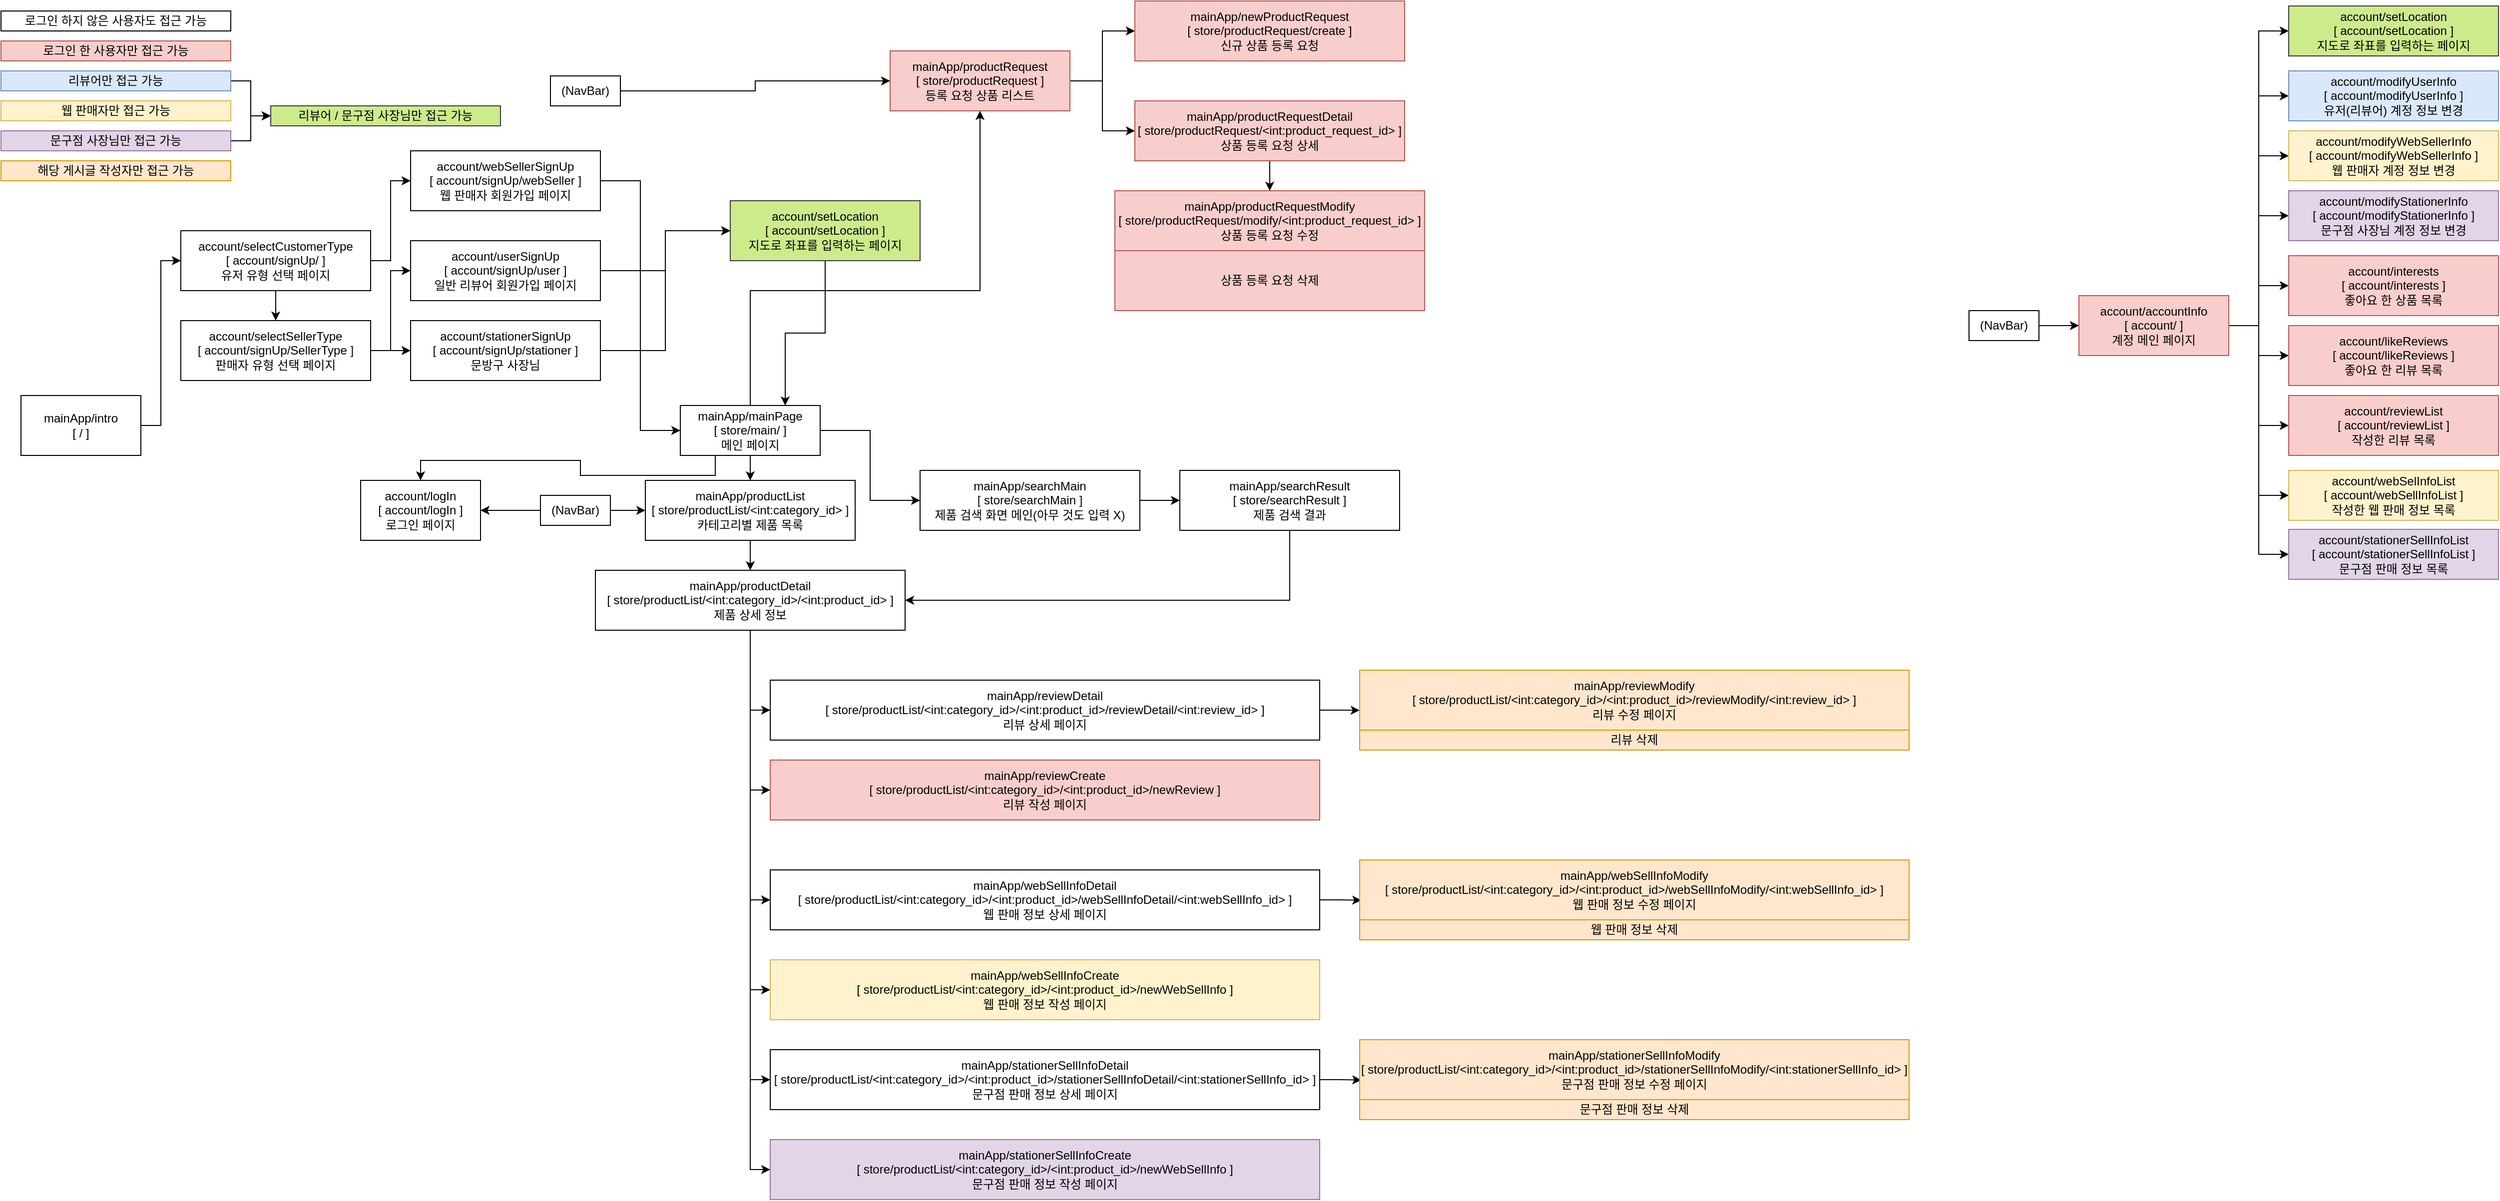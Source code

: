<mxfile version="12.9.13" type="device"><diagram id="B7RVDY_kOCtZXWmMoHsU" name="페이지-1"><mxGraphModel dx="1422" dy="817" grid="1" gridSize="10" guides="1" tooltips="1" connect="1" arrows="1" fold="1" page="1" pageScale="1" pageWidth="1400" pageHeight="850" math="0" shadow="0"><root><mxCell id="0"/><mxCell id="1" parent="0"/><mxCell id="6FYjIWbP3FJpxzAUgodt-9" style="edgeStyle=orthogonalEdgeStyle;rounded=0;orthogonalLoop=1;jettySize=auto;html=1;exitX=1;exitY=0.5;exitDx=0;exitDy=0;entryX=0;entryY=0.5;entryDx=0;entryDy=0;" parent="1" source="6FYjIWbP3FJpxzAUgodt-1" target="6FYjIWbP3FJpxzAUgodt-2" edge="1"><mxGeometry relative="1" as="geometry"/></mxCell><mxCell id="6FYjIWbP3FJpxzAUgodt-1" value="mainApp/intro&lt;br&gt;[ / ]" style="rounded=0;whiteSpace=wrap;html=1;" parent="1" vertex="1"><mxGeometry x="30" y="395" width="120" height="60" as="geometry"/></mxCell><mxCell id="6FYjIWbP3FJpxzAUgodt-35" style="edgeStyle=orthogonalEdgeStyle;rounded=0;orthogonalLoop=1;jettySize=auto;html=1;exitX=0.5;exitY=1;exitDx=0;exitDy=0;entryX=0.5;entryY=0;entryDx=0;entryDy=0;" parent="1" source="6FYjIWbP3FJpxzAUgodt-11" target="6FYjIWbP3FJpxzAUgodt-31" edge="1"><mxGeometry relative="1" as="geometry"/></mxCell><mxCell id="6FYjIWbP3FJpxzAUgodt-80" style="edgeStyle=orthogonalEdgeStyle;rounded=0;orthogonalLoop=1;jettySize=auto;html=1;exitX=1;exitY=0.5;exitDx=0;exitDy=0;entryX=0;entryY=0.5;entryDx=0;entryDy=0;" parent="1" source="6FYjIWbP3FJpxzAUgodt-11" target="6FYjIWbP3FJpxzAUgodt-29" edge="1"><mxGeometry relative="1" as="geometry"/></mxCell><mxCell id="6FYjIWbP3FJpxzAUgodt-119" style="edgeStyle=orthogonalEdgeStyle;rounded=0;orthogonalLoop=1;jettySize=auto;html=1;exitX=0.5;exitY=0;exitDx=0;exitDy=0;entryX=0.5;entryY=1;entryDx=0;entryDy=0;" parent="1" source="6FYjIWbP3FJpxzAUgodt-11" target="6FYjIWbP3FJpxzAUgodt-15" edge="1"><mxGeometry relative="1" as="geometry"><Array as="points"><mxPoint x="760" y="290"/><mxPoint x="990" y="290"/></Array></mxGeometry></mxCell><mxCell id="6FYjIWbP3FJpxzAUgodt-122" style="edgeStyle=orthogonalEdgeStyle;rounded=0;orthogonalLoop=1;jettySize=auto;html=1;exitX=0.25;exitY=1;exitDx=0;exitDy=0;entryX=0.5;entryY=0;entryDx=0;entryDy=0;" parent="1" source="6FYjIWbP3FJpxzAUgodt-11" target="6FYjIWbP3FJpxzAUgodt-120" edge="1"><mxGeometry relative="1" as="geometry"/></mxCell><mxCell id="6FYjIWbP3FJpxzAUgodt-11" value="mainApp/mainPage&lt;br&gt;[ store/main/ ]&lt;br&gt;메인 페이지" style="rounded=0;whiteSpace=wrap;html=1;" parent="1" vertex="1"><mxGeometry x="690" y="405" width="140" height="50" as="geometry"/></mxCell><mxCell id="6FYjIWbP3FJpxzAUgodt-12" style="edgeStyle=orthogonalEdgeStyle;rounded=0;orthogonalLoop=1;jettySize=auto;html=1;exitX=1;exitY=0.5;exitDx=0;exitDy=0;entryX=0;entryY=0.5;entryDx=0;entryDy=0;" parent="1" source="6FYjIWbP3FJpxzAUgodt-3" target="6FYjIWbP3FJpxzAUgodt-11" edge="1"><mxGeometry relative="1" as="geometry"/></mxCell><mxCell id="6FYjIWbP3FJpxzAUgodt-22" style="edgeStyle=orthogonalEdgeStyle;rounded=0;orthogonalLoop=1;jettySize=auto;html=1;exitX=1;exitY=0.5;exitDx=0;exitDy=0;" parent="1" source="6FYjIWbP3FJpxzAUgodt-15" target="6FYjIWbP3FJpxzAUgodt-17" edge="1"><mxGeometry relative="1" as="geometry"/></mxCell><mxCell id="6FYjIWbP3FJpxzAUgodt-23" style="edgeStyle=orthogonalEdgeStyle;rounded=0;orthogonalLoop=1;jettySize=auto;html=1;exitX=1;exitY=0.5;exitDx=0;exitDy=0;entryX=0;entryY=0.5;entryDx=0;entryDy=0;" parent="1" source="6FYjIWbP3FJpxzAUgodt-15" target="6FYjIWbP3FJpxzAUgodt-16" edge="1"><mxGeometry relative="1" as="geometry"/></mxCell><mxCell id="6FYjIWbP3FJpxzAUgodt-15" value="mainApp/productRequest&lt;br&gt;[ store/productRequest ]&lt;br&gt;등록 요청 상품 리스트" style="rounded=0;whiteSpace=wrap;html=1;fillColor=#f8cecc;strokeColor=#b85450;" parent="1" vertex="1"><mxGeometry x="900" y="50" width="180" height="60" as="geometry"/></mxCell><mxCell id="6FYjIWbP3FJpxzAUgodt-16" value="mainApp/newProductRequest&lt;br&gt;[ store/productRequest/create ]&lt;br&gt;신규 상품 등록 요청" style="rounded=0;whiteSpace=wrap;html=1;fillColor=#f8cecc;strokeColor=#b85450;" parent="1" vertex="1"><mxGeometry x="1145" width="270" height="60" as="geometry"/></mxCell><mxCell id="6FYjIWbP3FJpxzAUgodt-40" style="edgeStyle=orthogonalEdgeStyle;rounded=0;orthogonalLoop=1;jettySize=auto;html=1;exitX=0.5;exitY=1;exitDx=0;exitDy=0;entryX=0.5;entryY=0;entryDx=0;entryDy=0;" parent="1" source="6FYjIWbP3FJpxzAUgodt-17" edge="1" target="6FYjIWbP3FJpxzAUgodt-18"><mxGeometry relative="1" as="geometry"><mxPoint x="1049.857" y="200" as="targetPoint"/></mxGeometry></mxCell><mxCell id="6FYjIWbP3FJpxzAUgodt-17" value="mainApp/productRequestDetail&lt;br&gt;[ store/productRequest/&amp;lt;int:product_request_id&amp;gt; ]&lt;br&gt;상품 등록 요청 상세" style="rounded=0;whiteSpace=wrap;html=1;fillColor=#f8cecc;strokeColor=#b85450;" parent="1" vertex="1"><mxGeometry x="1145" y="100" width="270" height="60" as="geometry"/></mxCell><mxCell id="6FYjIWbP3FJpxzAUgodt-20" value="" style="group;fillColor=#f8cecc;strokeColor=#b85450;" parent="1" vertex="1" connectable="0"><mxGeometry x="1125" y="190" width="310" height="120" as="geometry"/></mxCell><mxCell id="6FYjIWbP3FJpxzAUgodt-18" value="mainApp/productRequestModify&lt;br&gt;[ store/productRequest/modify/&amp;lt;int:product_request_id&amp;gt; ]&lt;br&gt;상품 등록 요청 수정" style="rounded=0;whiteSpace=wrap;html=1;fillColor=#f8cecc;strokeColor=#b85450;" parent="6FYjIWbP3FJpxzAUgodt-20" vertex="1"><mxGeometry width="310" height="60" as="geometry"/></mxCell><mxCell id="6FYjIWbP3FJpxzAUgodt-19" value="상품 등록 요청 삭제" style="rounded=0;whiteSpace=wrap;html=1;fillColor=#f8cecc;strokeColor=#b85450;" parent="6FYjIWbP3FJpxzAUgodt-20" vertex="1"><mxGeometry y="60" width="310" height="60" as="geometry"/></mxCell><mxCell id="6FYjIWbP3FJpxzAUgodt-82" style="edgeStyle=orthogonalEdgeStyle;rounded=0;orthogonalLoop=1;jettySize=auto;html=1;exitX=1;exitY=0.5;exitDx=0;exitDy=0;entryX=0;entryY=0.5;entryDx=0;entryDy=0;" parent="1" source="6FYjIWbP3FJpxzAUgodt-29" target="6FYjIWbP3FJpxzAUgodt-81" edge="1"><mxGeometry relative="1" as="geometry"/></mxCell><mxCell id="6FYjIWbP3FJpxzAUgodt-29" value="mainApp/searchMain&lt;br&gt;[ store/searchMain ]&lt;br&gt;제품 검색 화면 메인(아무 것도 입력 X)" style="rounded=0;whiteSpace=wrap;html=1;" parent="1" vertex="1"><mxGeometry x="930" y="470" width="220" height="60" as="geometry"/></mxCell><mxCell id="6FYjIWbP3FJpxzAUgodt-36" style="edgeStyle=orthogonalEdgeStyle;rounded=0;orthogonalLoop=1;jettySize=auto;html=1;exitX=0.5;exitY=1;exitDx=0;exitDy=0;entryX=0.5;entryY=0;entryDx=0;entryDy=0;" parent="1" source="6FYjIWbP3FJpxzAUgodt-31" target="6FYjIWbP3FJpxzAUgodt-33" edge="1"><mxGeometry relative="1" as="geometry"/></mxCell><mxCell id="6FYjIWbP3FJpxzAUgodt-31" value="mainApp/productList&lt;br&gt;[ store/productList/&amp;lt;int:category_id&amp;gt; ]&lt;br&gt;카테고리별 제품 목록" style="rounded=0;whiteSpace=wrap;html=1;" parent="1" vertex="1"><mxGeometry x="655" y="480" width="210" height="60" as="geometry"/></mxCell><mxCell id="6FYjIWbP3FJpxzAUgodt-43" style="edgeStyle=orthogonalEdgeStyle;rounded=0;orthogonalLoop=1;jettySize=auto;html=1;exitX=0.5;exitY=1;exitDx=0;exitDy=0;entryX=0;entryY=0.5;entryDx=0;entryDy=0;" parent="1" source="6FYjIWbP3FJpxzAUgodt-33" target="6FYjIWbP3FJpxzAUgodt-42" edge="1"><mxGeometry relative="1" as="geometry"/></mxCell><mxCell id="6FYjIWbP3FJpxzAUgodt-44" style="edgeStyle=orthogonalEdgeStyle;rounded=0;orthogonalLoop=1;jettySize=auto;html=1;exitX=0.5;exitY=1;exitDx=0;exitDy=0;entryX=0;entryY=0.5;entryDx=0;entryDy=0;" parent="1" source="6FYjIWbP3FJpxzAUgodt-33" target="6FYjIWbP3FJpxzAUgodt-41" edge="1"><mxGeometry relative="1" as="geometry"/></mxCell><mxCell id="6FYjIWbP3FJpxzAUgodt-49" style="edgeStyle=orthogonalEdgeStyle;rounded=0;orthogonalLoop=1;jettySize=auto;html=1;exitX=0.5;exitY=1;exitDx=0;exitDy=0;entryX=0;entryY=0.5;entryDx=0;entryDy=0;" parent="1" source="6FYjIWbP3FJpxzAUgodt-33" target="6FYjIWbP3FJpxzAUgodt-47" edge="1"><mxGeometry relative="1" as="geometry"/></mxCell><mxCell id="6FYjIWbP3FJpxzAUgodt-50" style="edgeStyle=orthogonalEdgeStyle;rounded=0;orthogonalLoop=1;jettySize=auto;html=1;exitX=0.5;exitY=1;exitDx=0;exitDy=0;entryX=0;entryY=0.5;entryDx=0;entryDy=0;" parent="1" source="6FYjIWbP3FJpxzAUgodt-33" target="6FYjIWbP3FJpxzAUgodt-48" edge="1"><mxGeometry relative="1" as="geometry"/></mxCell><mxCell id="6FYjIWbP3FJpxzAUgodt-53" style="edgeStyle=orthogonalEdgeStyle;rounded=0;orthogonalLoop=1;jettySize=auto;html=1;exitX=0.5;exitY=1;exitDx=0;exitDy=0;entryX=0;entryY=0.5;entryDx=0;entryDy=0;" parent="1" source="6FYjIWbP3FJpxzAUgodt-33" target="6FYjIWbP3FJpxzAUgodt-51" edge="1"><mxGeometry relative="1" as="geometry"/></mxCell><mxCell id="6FYjIWbP3FJpxzAUgodt-54" style="edgeStyle=orthogonalEdgeStyle;rounded=0;orthogonalLoop=1;jettySize=auto;html=1;exitX=0.5;exitY=1;exitDx=0;exitDy=0;entryX=0;entryY=0.5;entryDx=0;entryDy=0;" parent="1" source="6FYjIWbP3FJpxzAUgodt-33" target="6FYjIWbP3FJpxzAUgodt-52" edge="1"><mxGeometry relative="1" as="geometry"/></mxCell><mxCell id="6FYjIWbP3FJpxzAUgodt-33" value="mainApp/productDetail&lt;br&gt;[ store/productList/&amp;lt;int:category_id&amp;gt;/&amp;lt;int:product_id&amp;gt; ]&lt;br&gt;제품 상세 정보" style="rounded=0;whiteSpace=wrap;html=1;" parent="1" vertex="1"><mxGeometry x="605" y="570" width="310" height="60" as="geometry"/></mxCell><mxCell id="6FYjIWbP3FJpxzAUgodt-70" style="edgeStyle=orthogonalEdgeStyle;rounded=0;orthogonalLoop=1;jettySize=auto;html=1;exitX=1;exitY=0.5;exitDx=0;exitDy=0;" parent="1" source="6FYjIWbP3FJpxzAUgodt-41" edge="1"><mxGeometry relative="1" as="geometry"><mxPoint x="1370" y="710.2" as="targetPoint"/></mxGeometry></mxCell><mxCell id="6FYjIWbP3FJpxzAUgodt-41" value="mainApp/reviewDetail&lt;br&gt;[ store/productList/&amp;lt;int:category_id&amp;gt;/&amp;lt;int:product_id&amp;gt;/reviewDetail/&amp;lt;int:review_id&amp;gt; ]&lt;br&gt;리뷰 상세 페이지" style="rounded=0;whiteSpace=wrap;html=1;" parent="1" vertex="1"><mxGeometry x="780" y="680" width="550" height="60" as="geometry"/></mxCell><mxCell id="6FYjIWbP3FJpxzAUgodt-42" value="mainApp/reviewCreate&lt;br&gt;[ store/productList/&amp;lt;int:category_id&amp;gt;/&amp;lt;int:product_id&amp;gt;/newReview ]&lt;br&gt;리뷰 작성 페이지" style="rounded=0;whiteSpace=wrap;html=1;fillColor=#f8cecc;strokeColor=#b85450;" parent="1" vertex="1"><mxGeometry x="780" y="760" width="550" height="60" as="geometry"/></mxCell><mxCell id="6FYjIWbP3FJpxzAUgodt-79" style="edgeStyle=orthogonalEdgeStyle;rounded=0;orthogonalLoop=1;jettySize=auto;html=1;exitX=1;exitY=0.5;exitDx=0;exitDy=0;entryX=0.003;entryY=0.674;entryDx=0;entryDy=0;entryPerimeter=0;" parent="1" source="6FYjIWbP3FJpxzAUgodt-47" target="6FYjIWbP3FJpxzAUgodt-63" edge="1"><mxGeometry relative="1" as="geometry"/></mxCell><mxCell id="6FYjIWbP3FJpxzAUgodt-47" value="mainApp/webSellInfoDetail&lt;br&gt;[ store/productList/&amp;lt;int:category_id&amp;gt;/&amp;lt;int:product_id&amp;gt;/webSellInfoDetail/&amp;lt;int:webSellInfo_id&amp;gt; ]&lt;br&gt;웹 판매 정보 상세 페이지" style="rounded=0;whiteSpace=wrap;html=1;" parent="1" vertex="1"><mxGeometry x="780" y="870" width="550" height="60" as="geometry"/></mxCell><mxCell id="6FYjIWbP3FJpxzAUgodt-48" value="mainApp/webSellInfoCreate&lt;br&gt;[ store/productList/&amp;lt;int:category_id&amp;gt;/&amp;lt;int:product_id&amp;gt;/newWebSellInfo ]&lt;br&gt;웹 판매 정보 작성 페이지" style="rounded=0;whiteSpace=wrap;html=1;fillColor=#fff2cc;strokeColor=#d6b656;" parent="1" vertex="1"><mxGeometry x="780" y="960" width="550" height="60" as="geometry"/></mxCell><mxCell id="6FYjIWbP3FJpxzAUgodt-77" style="edgeStyle=orthogonalEdgeStyle;rounded=0;orthogonalLoop=1;jettySize=auto;html=1;exitX=1;exitY=0.5;exitDx=0;exitDy=0;entryX=0.003;entryY=0.674;entryDx=0;entryDy=0;entryPerimeter=0;" parent="1" source="6FYjIWbP3FJpxzAUgodt-51" target="6FYjIWbP3FJpxzAUgodt-66" edge="1"><mxGeometry relative="1" as="geometry"/></mxCell><mxCell id="6FYjIWbP3FJpxzAUgodt-51" value="mainApp/stationerSellInfoDetail&lt;br&gt;[ store/productList/&amp;lt;int:category_id&amp;gt;/&amp;lt;int:product_id&amp;gt;/stationerSellInfoDetail/&amp;lt;int:stationerSellInfo_id&amp;gt; ]&lt;br&gt;문구점 판매 정보 상세 페이지" style="rounded=0;whiteSpace=wrap;html=1;" parent="1" vertex="1"><mxGeometry x="780" y="1050" width="550" height="60" as="geometry"/></mxCell><mxCell id="6FYjIWbP3FJpxzAUgodt-52" value="mainApp/stationerSellInfoCreate&lt;br&gt;[ store/productList/&amp;lt;int:category_id&amp;gt;/&amp;lt;int:product_id&amp;gt;/newWebSellInfo ]&lt;br&gt;문구점 판매 정보 작성 페이지" style="rounded=0;whiteSpace=wrap;html=1;fillColor=#e1d5e7;strokeColor=#9673a6;" parent="1" vertex="1"><mxGeometry x="780" y="1140" width="550" height="60" as="geometry"/></mxCell><mxCell id="6FYjIWbP3FJpxzAUgodt-59" value="" style="group" parent="1" vertex="1" connectable="0"><mxGeometry x="1370" y="670" width="550" height="80" as="geometry"/></mxCell><mxCell id="6FYjIWbP3FJpxzAUgodt-57" value="mainApp/reviewModify&lt;br&gt;[ store/productList/&amp;lt;int:category_id&amp;gt;/&amp;lt;int:product_id&amp;gt;/reviewModify/&amp;lt;int:review_id&amp;gt; ]&lt;br&gt;리뷰 수정 페이지" style="rounded=0;whiteSpace=wrap;html=1;fillColor=#ffe6cc;strokeColor=#d79b00;" parent="6FYjIWbP3FJpxzAUgodt-59" vertex="1"><mxGeometry width="550" height="60" as="geometry"/></mxCell><mxCell id="6FYjIWbP3FJpxzAUgodt-58" value="리뷰 삭제" style="rounded=0;whiteSpace=wrap;html=1;fillColor=#ffe6cc;strokeColor=#d79b00;" parent="6FYjIWbP3FJpxzAUgodt-59" vertex="1"><mxGeometry y="60" width="550" height="20" as="geometry"/></mxCell><mxCell id="6FYjIWbP3FJpxzAUgodt-62" value="" style="group;fillColor=#ffe6cc;strokeColor=#d79b00;" parent="1" vertex="1" connectable="0"><mxGeometry x="1370" y="860" width="550" height="80" as="geometry"/></mxCell><mxCell id="6FYjIWbP3FJpxzAUgodt-63" value="mainApp/webSellInfoModify&lt;br&gt;[ store/productList/&amp;lt;int:category_id&amp;gt;/&amp;lt;int:product_id&amp;gt;/webSellInfoModify/&amp;lt;int:webSellInfo_id&amp;gt; ]&lt;br&gt;웹 판매 정보 수정 페이지" style="rounded=0;whiteSpace=wrap;html=1;fillColor=#ffe6cc;strokeColor=#d79b00;" parent="6FYjIWbP3FJpxzAUgodt-62" vertex="1"><mxGeometry width="550" height="60" as="geometry"/></mxCell><mxCell id="6FYjIWbP3FJpxzAUgodt-64" value="웹 판매 정보 삭제" style="rounded=0;whiteSpace=wrap;html=1;fillColor=#ffe6cc;strokeColor=#d79b00;" parent="6FYjIWbP3FJpxzAUgodt-62" vertex="1"><mxGeometry y="60" width="550" height="20" as="geometry"/></mxCell><mxCell id="6FYjIWbP3FJpxzAUgodt-65" value="" style="group" parent="1" vertex="1" connectable="0"><mxGeometry x="1370" y="1040" width="550" height="80" as="geometry"/></mxCell><mxCell id="6FYjIWbP3FJpxzAUgodt-66" value="mainApp/stationerSellInfoModify&lt;br&gt;[ store/productList/&amp;lt;int:category_id&amp;gt;/&amp;lt;int:product_id&amp;gt;/stationerSellInfoModify/&amp;lt;int:stationerSellInfo_id&amp;gt; ]&lt;br&gt;문구점 판매 정보 수정 페이지" style="rounded=0;whiteSpace=wrap;html=1;fillColor=#ffe6cc;strokeColor=#d79b00;" parent="6FYjIWbP3FJpxzAUgodt-65" vertex="1"><mxGeometry width="550" height="60" as="geometry"/></mxCell><mxCell id="6FYjIWbP3FJpxzAUgodt-67" value="문구점 판매 정보 삭제" style="rounded=0;whiteSpace=wrap;html=1;fillColor=#ffe6cc;strokeColor=#d79b00;" parent="6FYjIWbP3FJpxzAUgodt-65" vertex="1"><mxGeometry y="60" width="550" height="20" as="geometry"/></mxCell><mxCell id="6FYjIWbP3FJpxzAUgodt-71" value="로그인 한 사용자만 접근 가능" style="rounded=0;whiteSpace=wrap;html=1;fillColor=#f8cecc;strokeColor=#b85450;" parent="1" vertex="1"><mxGeometry x="10" y="40" width="230" height="20" as="geometry"/></mxCell><mxCell id="Ti_I5XKcDWeZlNSpRoD4-8" style="edgeStyle=orthogonalEdgeStyle;rounded=0;orthogonalLoop=1;jettySize=auto;html=1;exitX=1;exitY=0.5;exitDx=0;exitDy=0;entryX=0;entryY=0.5;entryDx=0;entryDy=0;" edge="1" parent="1" source="6FYjIWbP3FJpxzAUgodt-72" target="Ti_I5XKcDWeZlNSpRoD4-7"><mxGeometry relative="1" as="geometry"/></mxCell><mxCell id="6FYjIWbP3FJpxzAUgodt-72" value="리뷰어만 접근 가능" style="rounded=0;whiteSpace=wrap;html=1;fillColor=#dae8fc;strokeColor=#6c8ebf;" parent="1" vertex="1"><mxGeometry x="10" y="70" width="230" height="20" as="geometry"/></mxCell><mxCell id="6FYjIWbP3FJpxzAUgodt-73" value="웹 판매자만 접근 가능" style="rounded=0;whiteSpace=wrap;html=1;fillColor=#fff2cc;strokeColor=#d6b656;" parent="1" vertex="1"><mxGeometry x="10" y="100" width="230" height="20" as="geometry"/></mxCell><mxCell id="Ti_I5XKcDWeZlNSpRoD4-9" style="edgeStyle=orthogonalEdgeStyle;rounded=0;orthogonalLoop=1;jettySize=auto;html=1;exitX=1;exitY=0.5;exitDx=0;exitDy=0;entryX=0;entryY=0.5;entryDx=0;entryDy=0;" edge="1" parent="1" source="6FYjIWbP3FJpxzAUgodt-74" target="Ti_I5XKcDWeZlNSpRoD4-7"><mxGeometry relative="1" as="geometry"/></mxCell><mxCell id="6FYjIWbP3FJpxzAUgodt-74" value="문구점 사장님만 접근 가능" style="rounded=0;whiteSpace=wrap;html=1;fillColor=#e1d5e7;strokeColor=#9673a6;" parent="1" vertex="1"><mxGeometry x="10" y="130" width="230" height="20" as="geometry"/></mxCell><mxCell id="6FYjIWbP3FJpxzAUgodt-75" value="해당 게시글 작성자만 접근 가능" style="rounded=0;whiteSpace=wrap;html=1;fillColor=#ffe6cc;strokeColor=#d79b00;" parent="1" vertex="1"><mxGeometry x="10" y="160" width="230" height="20" as="geometry"/></mxCell><mxCell id="6FYjIWbP3FJpxzAUgodt-76" value="로그인 하지 않은 사용자도 접근 가능" style="rounded=0;whiteSpace=wrap;html=1;" parent="1" vertex="1"><mxGeometry x="10" y="10" width="230" height="20" as="geometry"/></mxCell><mxCell id="6FYjIWbP3FJpxzAUgodt-83" style="edgeStyle=orthogonalEdgeStyle;rounded=0;orthogonalLoop=1;jettySize=auto;html=1;exitX=0.5;exitY=1;exitDx=0;exitDy=0;entryX=1;entryY=0.5;entryDx=0;entryDy=0;" parent="1" source="6FYjIWbP3FJpxzAUgodt-81" target="6FYjIWbP3FJpxzAUgodt-33" edge="1"><mxGeometry relative="1" as="geometry"/></mxCell><mxCell id="6FYjIWbP3FJpxzAUgodt-81" value="mainApp/searchResult&lt;br&gt;[ store/searchResult ]&lt;br&gt;제품 검색 결과" style="rounded=0;whiteSpace=wrap;html=1;" parent="1" vertex="1"><mxGeometry x="1190" y="470" width="220" height="60" as="geometry"/></mxCell><mxCell id="6FYjIWbP3FJpxzAUgodt-91" style="edgeStyle=orthogonalEdgeStyle;rounded=0;orthogonalLoop=1;jettySize=auto;html=1;exitX=1;exitY=0.5;exitDx=0;exitDy=0;entryX=0;entryY=0.5;entryDx=0;entryDy=0;" parent="1" source="6FYjIWbP3FJpxzAUgodt-85" target="6FYjIWbP3FJpxzAUgodt-90" edge="1"><mxGeometry relative="1" as="geometry"/></mxCell><mxCell id="6FYjIWbP3FJpxzAUgodt-93" style="edgeStyle=orthogonalEdgeStyle;rounded=0;orthogonalLoop=1;jettySize=auto;html=1;exitX=1;exitY=0.5;exitDx=0;exitDy=0;entryX=0;entryY=0.5;entryDx=0;entryDy=0;" parent="1" source="6FYjIWbP3FJpxzAUgodt-85" target="6FYjIWbP3FJpxzAUgodt-89" edge="1"><mxGeometry relative="1" as="geometry"/></mxCell><mxCell id="6FYjIWbP3FJpxzAUgodt-94" style="edgeStyle=orthogonalEdgeStyle;rounded=0;orthogonalLoop=1;jettySize=auto;html=1;exitX=1;exitY=0.5;exitDx=0;exitDy=0;entryX=0;entryY=0.5;entryDx=0;entryDy=0;" parent="1" source="6FYjIWbP3FJpxzAUgodt-85" target="6FYjIWbP3FJpxzAUgodt-88" edge="1"><mxGeometry relative="1" as="geometry"/></mxCell><mxCell id="6FYjIWbP3FJpxzAUgodt-100" style="edgeStyle=orthogonalEdgeStyle;rounded=0;orthogonalLoop=1;jettySize=auto;html=1;exitX=1;exitY=0.5;exitDx=0;exitDy=0;entryX=0;entryY=0.5;entryDx=0;entryDy=0;" parent="1" source="6FYjIWbP3FJpxzAUgodt-85" target="6FYjIWbP3FJpxzAUgodt-86" edge="1"><mxGeometry relative="1" as="geometry"/></mxCell><mxCell id="6FYjIWbP3FJpxzAUgodt-101" style="edgeStyle=orthogonalEdgeStyle;rounded=0;orthogonalLoop=1;jettySize=auto;html=1;exitX=1;exitY=0.5;exitDx=0;exitDy=0;entryX=0;entryY=0.5;entryDx=0;entryDy=0;" parent="1" source="6FYjIWbP3FJpxzAUgodt-85" target="6FYjIWbP3FJpxzAUgodt-87" edge="1"><mxGeometry relative="1" as="geometry"/></mxCell><mxCell id="6FYjIWbP3FJpxzAUgodt-102" style="edgeStyle=orthogonalEdgeStyle;rounded=0;orthogonalLoop=1;jettySize=auto;html=1;exitX=1;exitY=0.5;exitDx=0;exitDy=0;entryX=0;entryY=0.5;entryDx=0;entryDy=0;" parent="1" source="6FYjIWbP3FJpxzAUgodt-85" target="6FYjIWbP3FJpxzAUgodt-95" edge="1"><mxGeometry relative="1" as="geometry"/></mxCell><mxCell id="6FYjIWbP3FJpxzAUgodt-103" style="edgeStyle=orthogonalEdgeStyle;rounded=0;orthogonalLoop=1;jettySize=auto;html=1;exitX=1;exitY=0.5;exitDx=0;exitDy=0;entryX=0;entryY=0.5;entryDx=0;entryDy=0;" parent="1" source="6FYjIWbP3FJpxzAUgodt-85" target="6FYjIWbP3FJpxzAUgodt-99" edge="1"><mxGeometry relative="1" as="geometry"/></mxCell><mxCell id="6FYjIWbP3FJpxzAUgodt-104" style="edgeStyle=orthogonalEdgeStyle;rounded=0;orthogonalLoop=1;jettySize=auto;html=1;exitX=1;exitY=0.5;exitDx=0;exitDy=0;entryX=0;entryY=0.5;entryDx=0;entryDy=0;" parent="1" source="6FYjIWbP3FJpxzAUgodt-85" target="6FYjIWbP3FJpxzAUgodt-98" edge="1"><mxGeometry relative="1" as="geometry"/></mxCell><mxCell id="Ti_I5XKcDWeZlNSpRoD4-11" style="edgeStyle=orthogonalEdgeStyle;rounded=0;orthogonalLoop=1;jettySize=auto;html=1;exitX=1;exitY=0.5;exitDx=0;exitDy=0;entryX=0;entryY=0.5;entryDx=0;entryDy=0;" edge="1" parent="1" source="6FYjIWbP3FJpxzAUgodt-85" target="Ti_I5XKcDWeZlNSpRoD4-10"><mxGeometry relative="1" as="geometry"/></mxCell><mxCell id="6FYjIWbP3FJpxzAUgodt-85" value="account/accountInfo&lt;br&gt;[ account/ ]&lt;br&gt;계정 메인 페이지" style="rounded=0;whiteSpace=wrap;html=1;fillColor=#f8cecc;strokeColor=#b85450;" parent="1" vertex="1"><mxGeometry x="2090" y="295" width="150" height="60" as="geometry"/></mxCell><mxCell id="6FYjIWbP3FJpxzAUgodt-86" value="account/interests&lt;br&gt;[ account/interests ]&lt;br&gt;좋아요 한 상품 목록" style="rounded=0;whiteSpace=wrap;html=1;fillColor=#f8cecc;strokeColor=#b85450;" parent="1" vertex="1"><mxGeometry x="2300" y="255" width="210" height="60" as="geometry"/></mxCell><mxCell id="6FYjIWbP3FJpxzAUgodt-87" value="account/likeReviews&lt;br&gt;[ account/likeReviews ]&lt;br&gt;좋아요 한 리뷰 목록" style="rounded=0;whiteSpace=wrap;html=1;fillColor=#f8cecc;strokeColor=#b85450;" parent="1" vertex="1"><mxGeometry x="2300" y="325" width="210" height="60" as="geometry"/></mxCell><mxCell id="6FYjIWbP3FJpxzAUgodt-88" value="account/modifyUserInfo&lt;br&gt;[ account/modifyUserInfo ]&lt;br&gt;유저(리뷰어) 계정 정보 변경" style="rounded=0;whiteSpace=wrap;html=1;fillColor=#dae8fc;strokeColor=#6c8ebf;" parent="1" vertex="1"><mxGeometry x="2300" y="70" width="210" height="50" as="geometry"/></mxCell><mxCell id="6FYjIWbP3FJpxzAUgodt-89" value="account/modifyWebSellerInfo&lt;br&gt;[ account/modifyWebSellerInfo ]&lt;br&gt;웹 판매자 계정 정보 변경" style="rounded=0;whiteSpace=wrap;html=1;fillColor=#fff2cc;strokeColor=#d6b656;" parent="1" vertex="1"><mxGeometry x="2300" y="130" width="210" height="50" as="geometry"/></mxCell><mxCell id="6FYjIWbP3FJpxzAUgodt-90" value="account/modifyStationerInfo&lt;br&gt;[ account/modifyStationerInfo ]&lt;br&gt;문구점 사장님 계정 정보 변경" style="rounded=0;whiteSpace=wrap;html=1;fillColor=#e1d5e7;strokeColor=#9673a6;" parent="1" vertex="1"><mxGeometry x="2300" y="190" width="210" height="50" as="geometry"/></mxCell><mxCell id="6FYjIWbP3FJpxzAUgodt-95" value="account/reviewList&lt;br&gt;[ account/reviewList ]&lt;br&gt;작성한 리뷰 목록" style="rounded=0;whiteSpace=wrap;html=1;fillColor=#f8cecc;strokeColor=#b85450;" parent="1" vertex="1"><mxGeometry x="2300" y="395" width="210" height="60" as="geometry"/></mxCell><mxCell id="6FYjIWbP3FJpxzAUgodt-98" value="account/stationerSellInfoList&lt;br&gt;[ account/stationerSellInfoList&amp;nbsp;]&lt;br&gt;문구점 판매 정보 목록" style="rounded=0;whiteSpace=wrap;html=1;fillColor=#e1d5e7;strokeColor=#9673a6;" parent="1" vertex="1"><mxGeometry x="2300" y="529" width="210" height="50" as="geometry"/></mxCell><mxCell id="6FYjIWbP3FJpxzAUgodt-99" value="account/webSelInfoList&lt;br&gt;[ account/webSellInfoList&amp;nbsp;]&lt;br&gt;작성한 웹 판매 정보 목록" style="rounded=0;whiteSpace=wrap;html=1;fillColor=#fff2cc;strokeColor=#d6b656;" parent="1" vertex="1"><mxGeometry x="2300" y="470" width="210" height="50" as="geometry"/></mxCell><mxCell id="6FYjIWbP3FJpxzAUgodt-106" style="edgeStyle=orthogonalEdgeStyle;rounded=0;orthogonalLoop=1;jettySize=auto;html=1;exitX=1;exitY=0.5;exitDx=0;exitDy=0;entryX=0;entryY=0.5;entryDx=0;entryDy=0;" parent="1" source="6FYjIWbP3FJpxzAUgodt-105" target="6FYjIWbP3FJpxzAUgodt-85" edge="1"><mxGeometry relative="1" as="geometry"/></mxCell><mxCell id="6FYjIWbP3FJpxzAUgodt-105" value="(NavBar)" style="rounded=0;whiteSpace=wrap;html=1;" parent="1" vertex="1"><mxGeometry x="1980" y="310" width="70" height="30" as="geometry"/></mxCell><mxCell id="6FYjIWbP3FJpxzAUgodt-108" style="edgeStyle=orthogonalEdgeStyle;rounded=0;orthogonalLoop=1;jettySize=auto;html=1;exitX=1;exitY=0.5;exitDx=0;exitDy=0;entryX=0;entryY=0.5;entryDx=0;entryDy=0;" parent="1" source="6FYjIWbP3FJpxzAUgodt-107" target="6FYjIWbP3FJpxzAUgodt-31" edge="1"><mxGeometry relative="1" as="geometry"/></mxCell><mxCell id="6FYjIWbP3FJpxzAUgodt-121" style="edgeStyle=orthogonalEdgeStyle;rounded=0;orthogonalLoop=1;jettySize=auto;html=1;exitX=0;exitY=0.5;exitDx=0;exitDy=0;entryX=1;entryY=0.5;entryDx=0;entryDy=0;" parent="1" source="6FYjIWbP3FJpxzAUgodt-107" target="6FYjIWbP3FJpxzAUgodt-120" edge="1"><mxGeometry relative="1" as="geometry"/></mxCell><mxCell id="6FYjIWbP3FJpxzAUgodt-107" value="(NavBar)" style="rounded=0;whiteSpace=wrap;html=1;" parent="1" vertex="1"><mxGeometry x="550" y="495" width="70" height="30" as="geometry"/></mxCell><mxCell id="6FYjIWbP3FJpxzAUgodt-114" style="edgeStyle=orthogonalEdgeStyle;rounded=0;orthogonalLoop=1;jettySize=auto;html=1;exitX=0.5;exitY=1;exitDx=0;exitDy=0;entryX=0.5;entryY=0;entryDx=0;entryDy=0;" parent="1" source="6FYjIWbP3FJpxzAUgodt-2" target="6FYjIWbP3FJpxzAUgodt-111" edge="1"><mxGeometry relative="1" as="geometry"/></mxCell><mxCell id="6FYjIWbP3FJpxzAUgodt-2" value="account/selectCustomerType&lt;br&gt;[ account/signUp/ ]&lt;br&gt;유저 유형 선택 페이지" style="rounded=0;whiteSpace=wrap;html=1;" parent="1" vertex="1"><mxGeometry x="190" y="230" width="190" height="60" as="geometry"/></mxCell><mxCell id="6FYjIWbP3FJpxzAUgodt-3" value="account/webSellerSignUp&lt;br&gt;[ account/signUp/webSeller ]&lt;br&gt;웹 판매자 회원가입 페이지" style="rounded=0;whiteSpace=wrap;html=1;" parent="1" vertex="1"><mxGeometry x="420" y="150" width="190" height="60" as="geometry"/></mxCell><mxCell id="6FYjIWbP3FJpxzAUgodt-7" style="edgeStyle=orthogonalEdgeStyle;rounded=0;orthogonalLoop=1;jettySize=auto;html=1;exitX=1;exitY=0.5;exitDx=0;exitDy=0;entryX=0;entryY=0.5;entryDx=0;entryDy=0;" parent="1" source="6FYjIWbP3FJpxzAUgodt-2" target="6FYjIWbP3FJpxzAUgodt-3" edge="1"><mxGeometry relative="1" as="geometry"/></mxCell><mxCell id="Ti_I5XKcDWeZlNSpRoD4-4" style="edgeStyle=orthogonalEdgeStyle;rounded=0;orthogonalLoop=1;jettySize=auto;html=1;exitX=1;exitY=0.5;exitDx=0;exitDy=0;entryX=0;entryY=0.5;entryDx=0;entryDy=0;" edge="1" parent="1" source="6FYjIWbP3FJpxzAUgodt-4" target="Ti_I5XKcDWeZlNSpRoD4-3"><mxGeometry relative="1" as="geometry"><mxPoint x="730" y="250" as="targetPoint"/></mxGeometry></mxCell><mxCell id="6FYjIWbP3FJpxzAUgodt-4" value="account/userSignUp&lt;br&gt;[ account/signUp/user ]&lt;br&gt;일반 리뷰어 회원가입 페이지" style="rounded=0;whiteSpace=wrap;html=1;" parent="1" vertex="1"><mxGeometry x="420" y="240" width="190" height="60" as="geometry"/></mxCell><mxCell id="Ti_I5XKcDWeZlNSpRoD4-5" style="edgeStyle=orthogonalEdgeStyle;rounded=0;orthogonalLoop=1;jettySize=auto;html=1;exitX=1;exitY=0.5;exitDx=0;exitDy=0;entryX=0;entryY=0.5;entryDx=0;entryDy=0;" edge="1" parent="1" source="6FYjIWbP3FJpxzAUgodt-5" target="Ti_I5XKcDWeZlNSpRoD4-3"><mxGeometry relative="1" as="geometry"/></mxCell><mxCell id="6FYjIWbP3FJpxzAUgodt-5" value="account/stationerSignUp&lt;br&gt;[ account/signUp/stationer ]&lt;br&gt;문방구 사장님" style="rounded=0;whiteSpace=wrap;html=1;" parent="1" vertex="1"><mxGeometry x="420" y="320" width="190" height="60" as="geometry"/></mxCell><mxCell id="6FYjIWbP3FJpxzAUgodt-112" style="edgeStyle=orthogonalEdgeStyle;rounded=0;orthogonalLoop=1;jettySize=auto;html=1;exitX=1;exitY=0.5;exitDx=0;exitDy=0;entryX=0;entryY=0.5;entryDx=0;entryDy=0;" parent="1" source="6FYjIWbP3FJpxzAUgodt-111" target="6FYjIWbP3FJpxzAUgodt-4" edge="1"><mxGeometry relative="1" as="geometry"/></mxCell><mxCell id="6FYjIWbP3FJpxzAUgodt-113" style="edgeStyle=orthogonalEdgeStyle;rounded=0;orthogonalLoop=1;jettySize=auto;html=1;exitX=1;exitY=0.5;exitDx=0;exitDy=0;entryX=0;entryY=0.5;entryDx=0;entryDy=0;" parent="1" source="6FYjIWbP3FJpxzAUgodt-111" target="6FYjIWbP3FJpxzAUgodt-5" edge="1"><mxGeometry relative="1" as="geometry"/></mxCell><mxCell id="6FYjIWbP3FJpxzAUgodt-111" value="account/selectSellerType&lt;br&gt;[ account/signUp/SellerType ]&lt;br&gt;판매자 유형 선택 페이지" style="rounded=0;whiteSpace=wrap;html=1;" parent="1" vertex="1"><mxGeometry x="190" y="320" width="190" height="60" as="geometry"/></mxCell><mxCell id="6FYjIWbP3FJpxzAUgodt-118" style="edgeStyle=orthogonalEdgeStyle;rounded=0;orthogonalLoop=1;jettySize=auto;html=1;exitX=1;exitY=0.5;exitDx=0;exitDy=0;entryX=0;entryY=0.5;entryDx=0;entryDy=0;" parent="1" source="6FYjIWbP3FJpxzAUgodt-115" target="6FYjIWbP3FJpxzAUgodt-15" edge="1"><mxGeometry relative="1" as="geometry"/></mxCell><mxCell id="6FYjIWbP3FJpxzAUgodt-115" value="(NavBar)" style="rounded=0;whiteSpace=wrap;html=1;" parent="1" vertex="1"><mxGeometry x="560" y="75" width="70" height="30" as="geometry"/></mxCell><mxCell id="6FYjIWbP3FJpxzAUgodt-120" value="account/logIn&lt;br&gt;[ account/logIn ]&lt;br&gt;로그인 페이지" style="rounded=0;whiteSpace=wrap;html=1;" parent="1" vertex="1"><mxGeometry x="370" y="480" width="120" height="60" as="geometry"/></mxCell><mxCell id="Ti_I5XKcDWeZlNSpRoD4-6" style="edgeStyle=orthogonalEdgeStyle;rounded=0;orthogonalLoop=1;jettySize=auto;html=1;exitX=0.5;exitY=1;exitDx=0;exitDy=0;entryX=0.75;entryY=0;entryDx=0;entryDy=0;" edge="1" parent="1" source="Ti_I5XKcDWeZlNSpRoD4-3" target="6FYjIWbP3FJpxzAUgodt-11"><mxGeometry relative="1" as="geometry"/></mxCell><mxCell id="Ti_I5XKcDWeZlNSpRoD4-3" value="account/setLocation&lt;br&gt;[ account/setLocation ]&lt;br&gt;지도로 좌표를 입력하는 페이지" style="rounded=0;whiteSpace=wrap;html=1;fillColor=#cdeb8b;strokeColor=#36393d;" vertex="1" parent="1"><mxGeometry x="740" y="200" width="190" height="60" as="geometry"/></mxCell><mxCell id="Ti_I5XKcDWeZlNSpRoD4-7" value="리뷰어 / 문구점 사장님만 접근 가능" style="rounded=0;whiteSpace=wrap;html=1;fillColor=#cdeb8b;strokeColor=#36393d;" vertex="1" parent="1"><mxGeometry x="280" y="105" width="230" height="20" as="geometry"/></mxCell><mxCell id="Ti_I5XKcDWeZlNSpRoD4-10" value="account/setLocation&lt;br&gt;[ account/setLocation ]&lt;br&gt;지도로 좌표를 입력하는 페이지" style="rounded=0;whiteSpace=wrap;html=1;fillColor=#cdeb8b;strokeColor=#36393d;" vertex="1" parent="1"><mxGeometry x="2300" y="5" width="210" height="50" as="geometry"/></mxCell></root></mxGraphModel></diagram></mxfile>